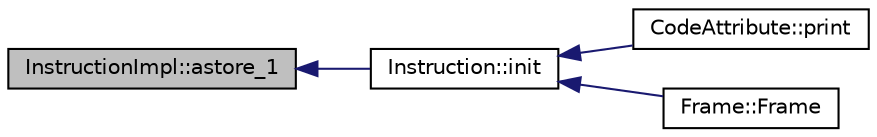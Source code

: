 digraph "InstructionImpl::astore_1"
{
  edge [fontname="Helvetica",fontsize="10",labelfontname="Helvetica",labelfontsize="10"];
  node [fontname="Helvetica",fontsize="10",shape=record];
  rankdir="LR";
  Node1 [label="InstructionImpl::astore_1",height=0.2,width=0.4,color="black", fillcolor="grey75", style="filled", fontcolor="black"];
  Node1 -> Node2 [dir="back",color="midnightblue",fontsize="10",style="solid"];
  Node2 [label="Instruction::init",height=0.2,width=0.4,color="black", fillcolor="white", style="filled",URL="$class_instruction.html#a145a172552303c9cbd8a5856e31a701b"];
  Node2 -> Node3 [dir="back",color="midnightblue",fontsize="10",style="solid"];
  Node3 [label="CodeAttribute::print",height=0.2,width=0.4,color="black", fillcolor="white", style="filled",URL="$class_code_attribute.html#a380eb04a01b0a0db351cf74443067ba4"];
  Node2 -> Node4 [dir="back",color="midnightblue",fontsize="10",style="solid"];
  Node4 [label="Frame::Frame",height=0.2,width=0.4,color="black", fillcolor="white", style="filled",URL="$struct_frame.html#abe0b370087d05267cab997ecdc78c4bd"];
}

